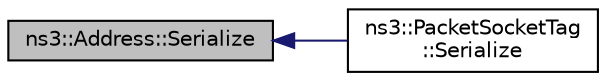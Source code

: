 digraph "ns3::Address::Serialize"
{
  edge [fontname="Helvetica",fontsize="10",labelfontname="Helvetica",labelfontsize="10"];
  node [fontname="Helvetica",fontsize="10",shape=record];
  rankdir="LR";
  Node1 [label="ns3::Address::Serialize",height=0.2,width=0.4,color="black", fillcolor="grey75", style="filled", fontcolor="black"];
  Node1 -> Node2 [dir="back",color="midnightblue",fontsize="10",style="solid"];
  Node2 [label="ns3::PacketSocketTag\l::Serialize",height=0.2,width=0.4,color="black", fillcolor="white", style="filled",URL="$d7/de4/classns3_1_1PacketSocketTag.html#a3c9d33b2b84fb2b76d6c92c3c6f6dd5f"];
}
